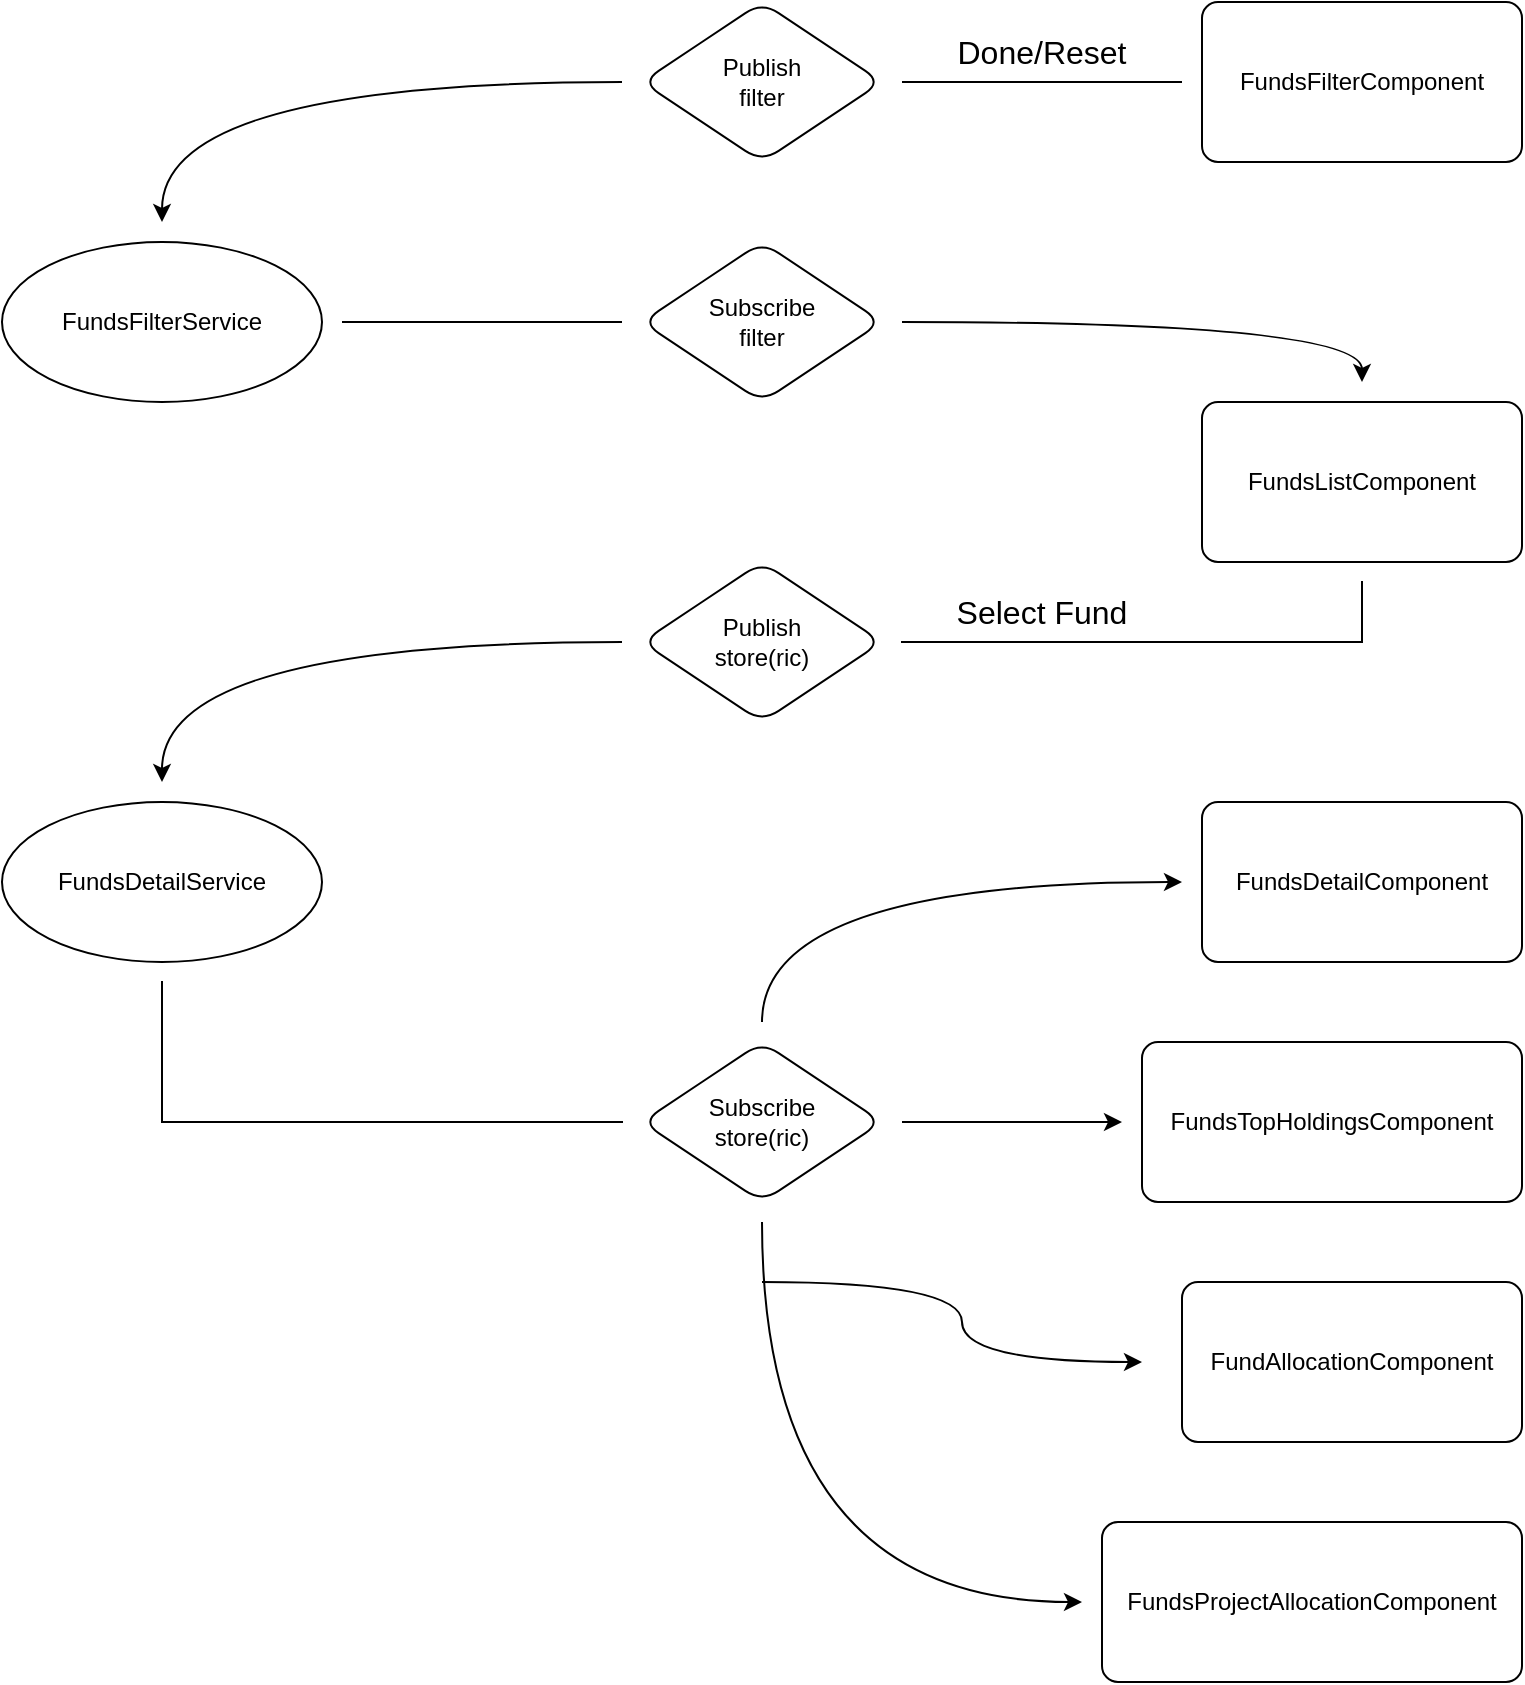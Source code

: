 <mxfile version="20.3.2" type="github">
  <diagram id="SKNd3EIdWUoYjQNpWwd_" name="Page-1">
    <mxGraphModel dx="1422" dy="794" grid="1" gridSize="10" guides="1" tooltips="1" connect="1" arrows="1" fold="1" page="1" pageScale="1" pageWidth="850" pageHeight="1100" background="none" math="0" shadow="0">
      <root>
        <mxCell id="0" />
        <mxCell id="1" parent="0" />
        <mxCell id="kuPXHheHs1qFwVD4z0sM-2" value="FundsFilterService" style="ellipse;whiteSpace=wrap;html=1;align=center;rounded=1;" parent="1" vertex="1">
          <mxGeometry x="40" y="160" width="160" height="80" as="geometry" />
        </mxCell>
        <mxCell id="kuPXHheHs1qFwVD4z0sM-3" value="FundsDetailService" style="ellipse;whiteSpace=wrap;html=1;align=center;rounded=1;" parent="1" vertex="1">
          <mxGeometry x="40" y="440" width="160" height="80" as="geometry" />
        </mxCell>
        <mxCell id="kuPXHheHs1qFwVD4z0sM-4" value="FundsFilterComponent" style="rounded=1;arcSize=10;whiteSpace=wrap;html=1;align=center;" parent="1" vertex="1">
          <mxGeometry x="640" y="40" width="160" height="80" as="geometry" />
        </mxCell>
        <mxCell id="kuPXHheHs1qFwVD4z0sM-5" value="FundsListComponent" style="rounded=1;arcSize=10;whiteSpace=wrap;html=1;align=center;" parent="1" vertex="1">
          <mxGeometry x="640" y="240" width="160" height="80" as="geometry" />
        </mxCell>
        <mxCell id="kuPXHheHs1qFwVD4z0sM-6" value="FundsDetailComponent" style="rounded=1;arcSize=10;whiteSpace=wrap;html=1;align=center;" parent="1" vertex="1">
          <mxGeometry x="640" y="440" width="160" height="80" as="geometry" />
        </mxCell>
        <mxCell id="kuPXHheHs1qFwVD4z0sM-7" value="FundsTopHoldingsComponent" style="rounded=1;arcSize=10;html=1;align=center;whiteSpace=wrap;" parent="1" vertex="1">
          <mxGeometry x="610" y="560" width="190" height="80" as="geometry" />
        </mxCell>
        <mxCell id="kuPXHheHs1qFwVD4z0sM-8" value="FundsProjectAllocationComponent" style="rounded=1;arcSize=10;html=1;align=center;whiteSpace=wrap;" parent="1" vertex="1">
          <mxGeometry x="590" y="800" width="210" height="80" as="geometry" />
        </mxCell>
        <mxCell id="kuPXHheHs1qFwVD4z0sM-9" value="FundAllocationComponent" style="rounded=1;arcSize=10;html=1;align=center;whiteSpace=wrap;" parent="1" vertex="1">
          <mxGeometry x="630" y="680" width="170" height="80" as="geometry" />
        </mxCell>
        <mxCell id="kuPXHheHs1qFwVD4z0sM-11" value="" style="edgeStyle=segmentEdgeStyle;endArrow=classic;html=1;rounded=1;curved=1;" parent="1" edge="1">
          <mxGeometry width="50" height="50" relative="1" as="geometry">
            <mxPoint x="350" y="80" as="sourcePoint" />
            <mxPoint x="120" y="150" as="targetPoint" />
          </mxGeometry>
        </mxCell>
        <mxCell id="kuPXHheHs1qFwVD4z0sM-13" value="Publish&lt;br&gt;filter" style="shape=rhombus;perimeter=rhombusPerimeter;whiteSpace=wrap;html=1;align=center;rounded=1;" parent="1" vertex="1">
          <mxGeometry x="360" y="40" width="120" height="80" as="geometry" />
        </mxCell>
        <mxCell id="kuPXHheHs1qFwVD4z0sM-14" value="Subscribe&lt;br&gt;filter" style="shape=rhombus;perimeter=rhombusPerimeter;whiteSpace=wrap;html=1;align=center;rounded=1;" parent="1" vertex="1">
          <mxGeometry x="360" y="160" width="120" height="80" as="geometry" />
        </mxCell>
        <mxCell id="kuPXHheHs1qFwVD4z0sM-15" value="Publish &lt;br&gt;store(ric)" style="shape=rhombus;perimeter=rhombusPerimeter;whiteSpace=wrap;html=1;align=center;rounded=1;" parent="1" vertex="1">
          <mxGeometry x="360" y="320" width="120" height="80" as="geometry" />
        </mxCell>
        <mxCell id="kuPXHheHs1qFwVD4z0sM-16" value="Subscribe&lt;br&gt;store(ric)" style="shape=rhombus;perimeter=rhombusPerimeter;whiteSpace=wrap;html=1;align=center;rounded=1;" parent="1" vertex="1">
          <mxGeometry x="360" y="560" width="120" height="80" as="geometry" />
        </mxCell>
        <mxCell id="kuPXHheHs1qFwVD4z0sM-20" value="" style="edgeStyle=segmentEdgeStyle;endArrow=classic;html=1;rounded=1;curved=1;" parent="1" edge="1">
          <mxGeometry width="50" height="50" relative="1" as="geometry">
            <mxPoint x="350" y="360" as="sourcePoint" />
            <mxPoint x="120" y="430" as="targetPoint" />
          </mxGeometry>
        </mxCell>
        <mxCell id="kuPXHheHs1qFwVD4z0sM-22" value="" style="edgeStyle=segmentEdgeStyle;endArrow=classic;html=1;rounded=1;curved=1;" parent="1" edge="1">
          <mxGeometry width="50" height="50" relative="1" as="geometry">
            <mxPoint x="490" y="200" as="sourcePoint" />
            <mxPoint x="720" y="230" as="targetPoint" />
          </mxGeometry>
        </mxCell>
        <mxCell id="kuPXHheHs1qFwVD4z0sM-26" value="" style="line;strokeWidth=1;html=1;rounded=1;" parent="1" vertex="1">
          <mxGeometry x="490" y="75" width="140" height="10" as="geometry" />
        </mxCell>
        <mxCell id="kuPXHheHs1qFwVD4z0sM-28" value="" style="line;strokeWidth=1;html=1;rounded=1;" parent="1" vertex="1">
          <mxGeometry x="210" y="195" width="140" height="10" as="geometry" />
        </mxCell>
        <mxCell id="kuPXHheHs1qFwVD4z0sM-29" value="" style="shape=partialRectangle;whiteSpace=wrap;html=1;bottom=0;right=0;fillColor=none;strokeWidth=1;rotation=-180;rounded=1;" parent="1" vertex="1">
          <mxGeometry x="490" y="330" width="230" height="30" as="geometry" />
        </mxCell>
        <mxCell id="kuPXHheHs1qFwVD4z0sM-31" value="" style="shape=partialRectangle;whiteSpace=wrap;html=1;bottom=0;right=0;fillColor=none;strokeWidth=1;rotation=-180;flipV=0;flipH=1;rounded=1;" parent="1" vertex="1">
          <mxGeometry x="120" y="530" width="230" height="70" as="geometry" />
        </mxCell>
        <mxCell id="kuPXHheHs1qFwVD4z0sM-32" value="" style="edgeStyle=elbowEdgeStyle;elbow=horizontal;endArrow=classic;html=1;rounded=1;curved=1;" parent="1" edge="1">
          <mxGeometry width="50" height="50" relative="1" as="geometry">
            <mxPoint x="420" y="680" as="sourcePoint" />
            <mxPoint x="610" y="720" as="targetPoint" />
            <Array as="points">
              <mxPoint x="520" y="750" />
            </Array>
          </mxGeometry>
        </mxCell>
        <mxCell id="kuPXHheHs1qFwVD4z0sM-33" value="" style="edgeStyle=elbowEdgeStyle;elbow=horizontal;endArrow=classic;html=1;rounded=1;curved=1;" parent="1" edge="1">
          <mxGeometry width="50" height="50" relative="1" as="geometry">
            <mxPoint x="420" y="550" as="sourcePoint" />
            <mxPoint x="630" y="480" as="targetPoint" />
            <Array as="points">
              <mxPoint x="420" y="805" />
            </Array>
          </mxGeometry>
        </mxCell>
        <mxCell id="kuPXHheHs1qFwVD4z0sM-35" value="" style="edgeStyle=elbowEdgeStyle;elbow=horizontal;endArrow=classic;html=1;rounded=1;curved=1;" parent="1" edge="1">
          <mxGeometry width="50" height="50" relative="1" as="geometry">
            <mxPoint x="490" y="600" as="sourcePoint" />
            <mxPoint x="600" y="600" as="targetPoint" />
            <Array as="points">
              <mxPoint x="550" y="610" />
            </Array>
          </mxGeometry>
        </mxCell>
        <mxCell id="kuPXHheHs1qFwVD4z0sM-36" value="" style="edgeStyle=elbowEdgeStyle;elbow=horizontal;endArrow=classic;html=1;rounded=1;curved=1;" parent="1" edge="1">
          <mxGeometry width="50" height="50" relative="1" as="geometry">
            <mxPoint x="420" y="650" as="sourcePoint" />
            <mxPoint x="580" y="840" as="targetPoint" />
            <Array as="points">
              <mxPoint x="420" y="840" />
            </Array>
          </mxGeometry>
        </mxCell>
        <mxCell id="kuPXHheHs1qFwVD4z0sM-37" value="Done/Reset" style="text;html=1;align=center;verticalAlign=middle;whiteSpace=wrap;rounded=0;fontSize=16;" parent="1" vertex="1">
          <mxGeometry x="530" y="50" width="60" height="30" as="geometry" />
        </mxCell>
        <mxCell id="kuPXHheHs1qFwVD4z0sM-38" value="Select Fund" style="text;html=1;strokeColor=none;fillColor=none;align=center;verticalAlign=middle;whiteSpace=wrap;rounded=0;fontSize=16;" parent="1" vertex="1">
          <mxGeometry x="510" y="330" width="100" height="30" as="geometry" />
        </mxCell>
      </root>
    </mxGraphModel>
  </diagram>
</mxfile>
